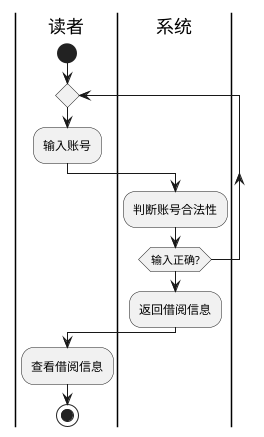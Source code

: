 @startuml
|读者|
start
repeat
:输入账号;
	|系统|
	:判断账号合法性;
repeat while (输入正确?)

:返回借阅信息;
|读者|
:查看借阅信息;

stop
@enduml